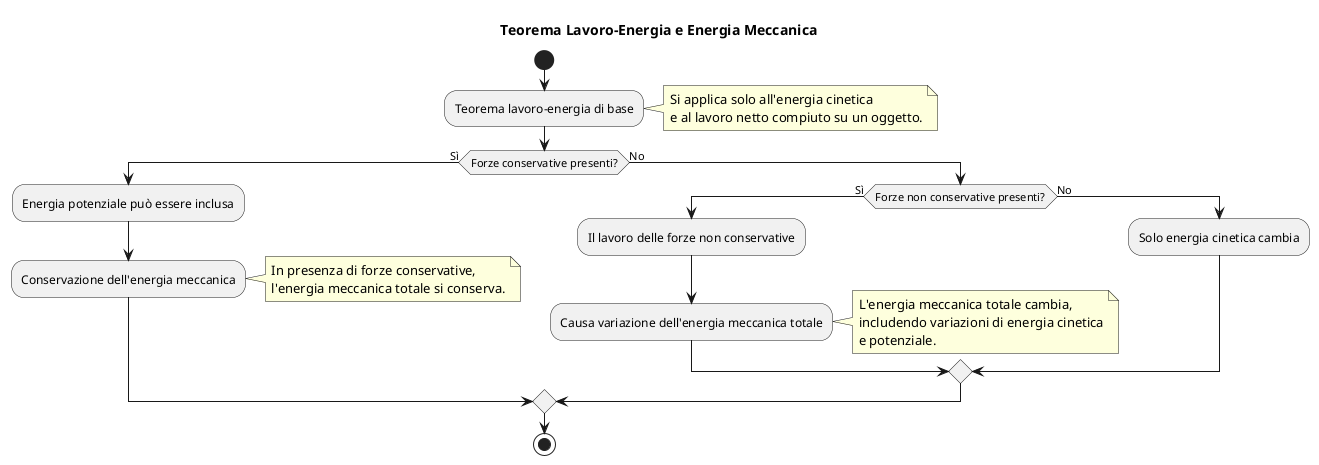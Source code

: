 @startuml Teorema_Lavoro_Energia
title Teorema Lavoro-Energia e Energia Meccanica

start

:Teorema lavoro-energia di base;
note right
  Si applica solo all'energia cinetica
  e al lavoro netto compiuto su un oggetto.
end note

if (Forze conservative presenti?) then (Sì)
  :Energia potenziale può essere inclusa;
  :Conservazione dell'energia meccanica;
  note right
    In presenza di forze conservative,
    l'energia meccanica totale si conserva.
  end note
else (No)
  if (Forze non conservative presenti?) then (Sì)
    :Il lavoro delle forze non conservative;
    :Causa variazione dell'energia meccanica totale;
    note right
      L'energia meccanica totale cambia,
      includendo variazioni di energia cinetica
      e potenziale.
    end note
  else (No)
    :Solo energia cinetica cambia;
  endif
endif

stop
@enduml
